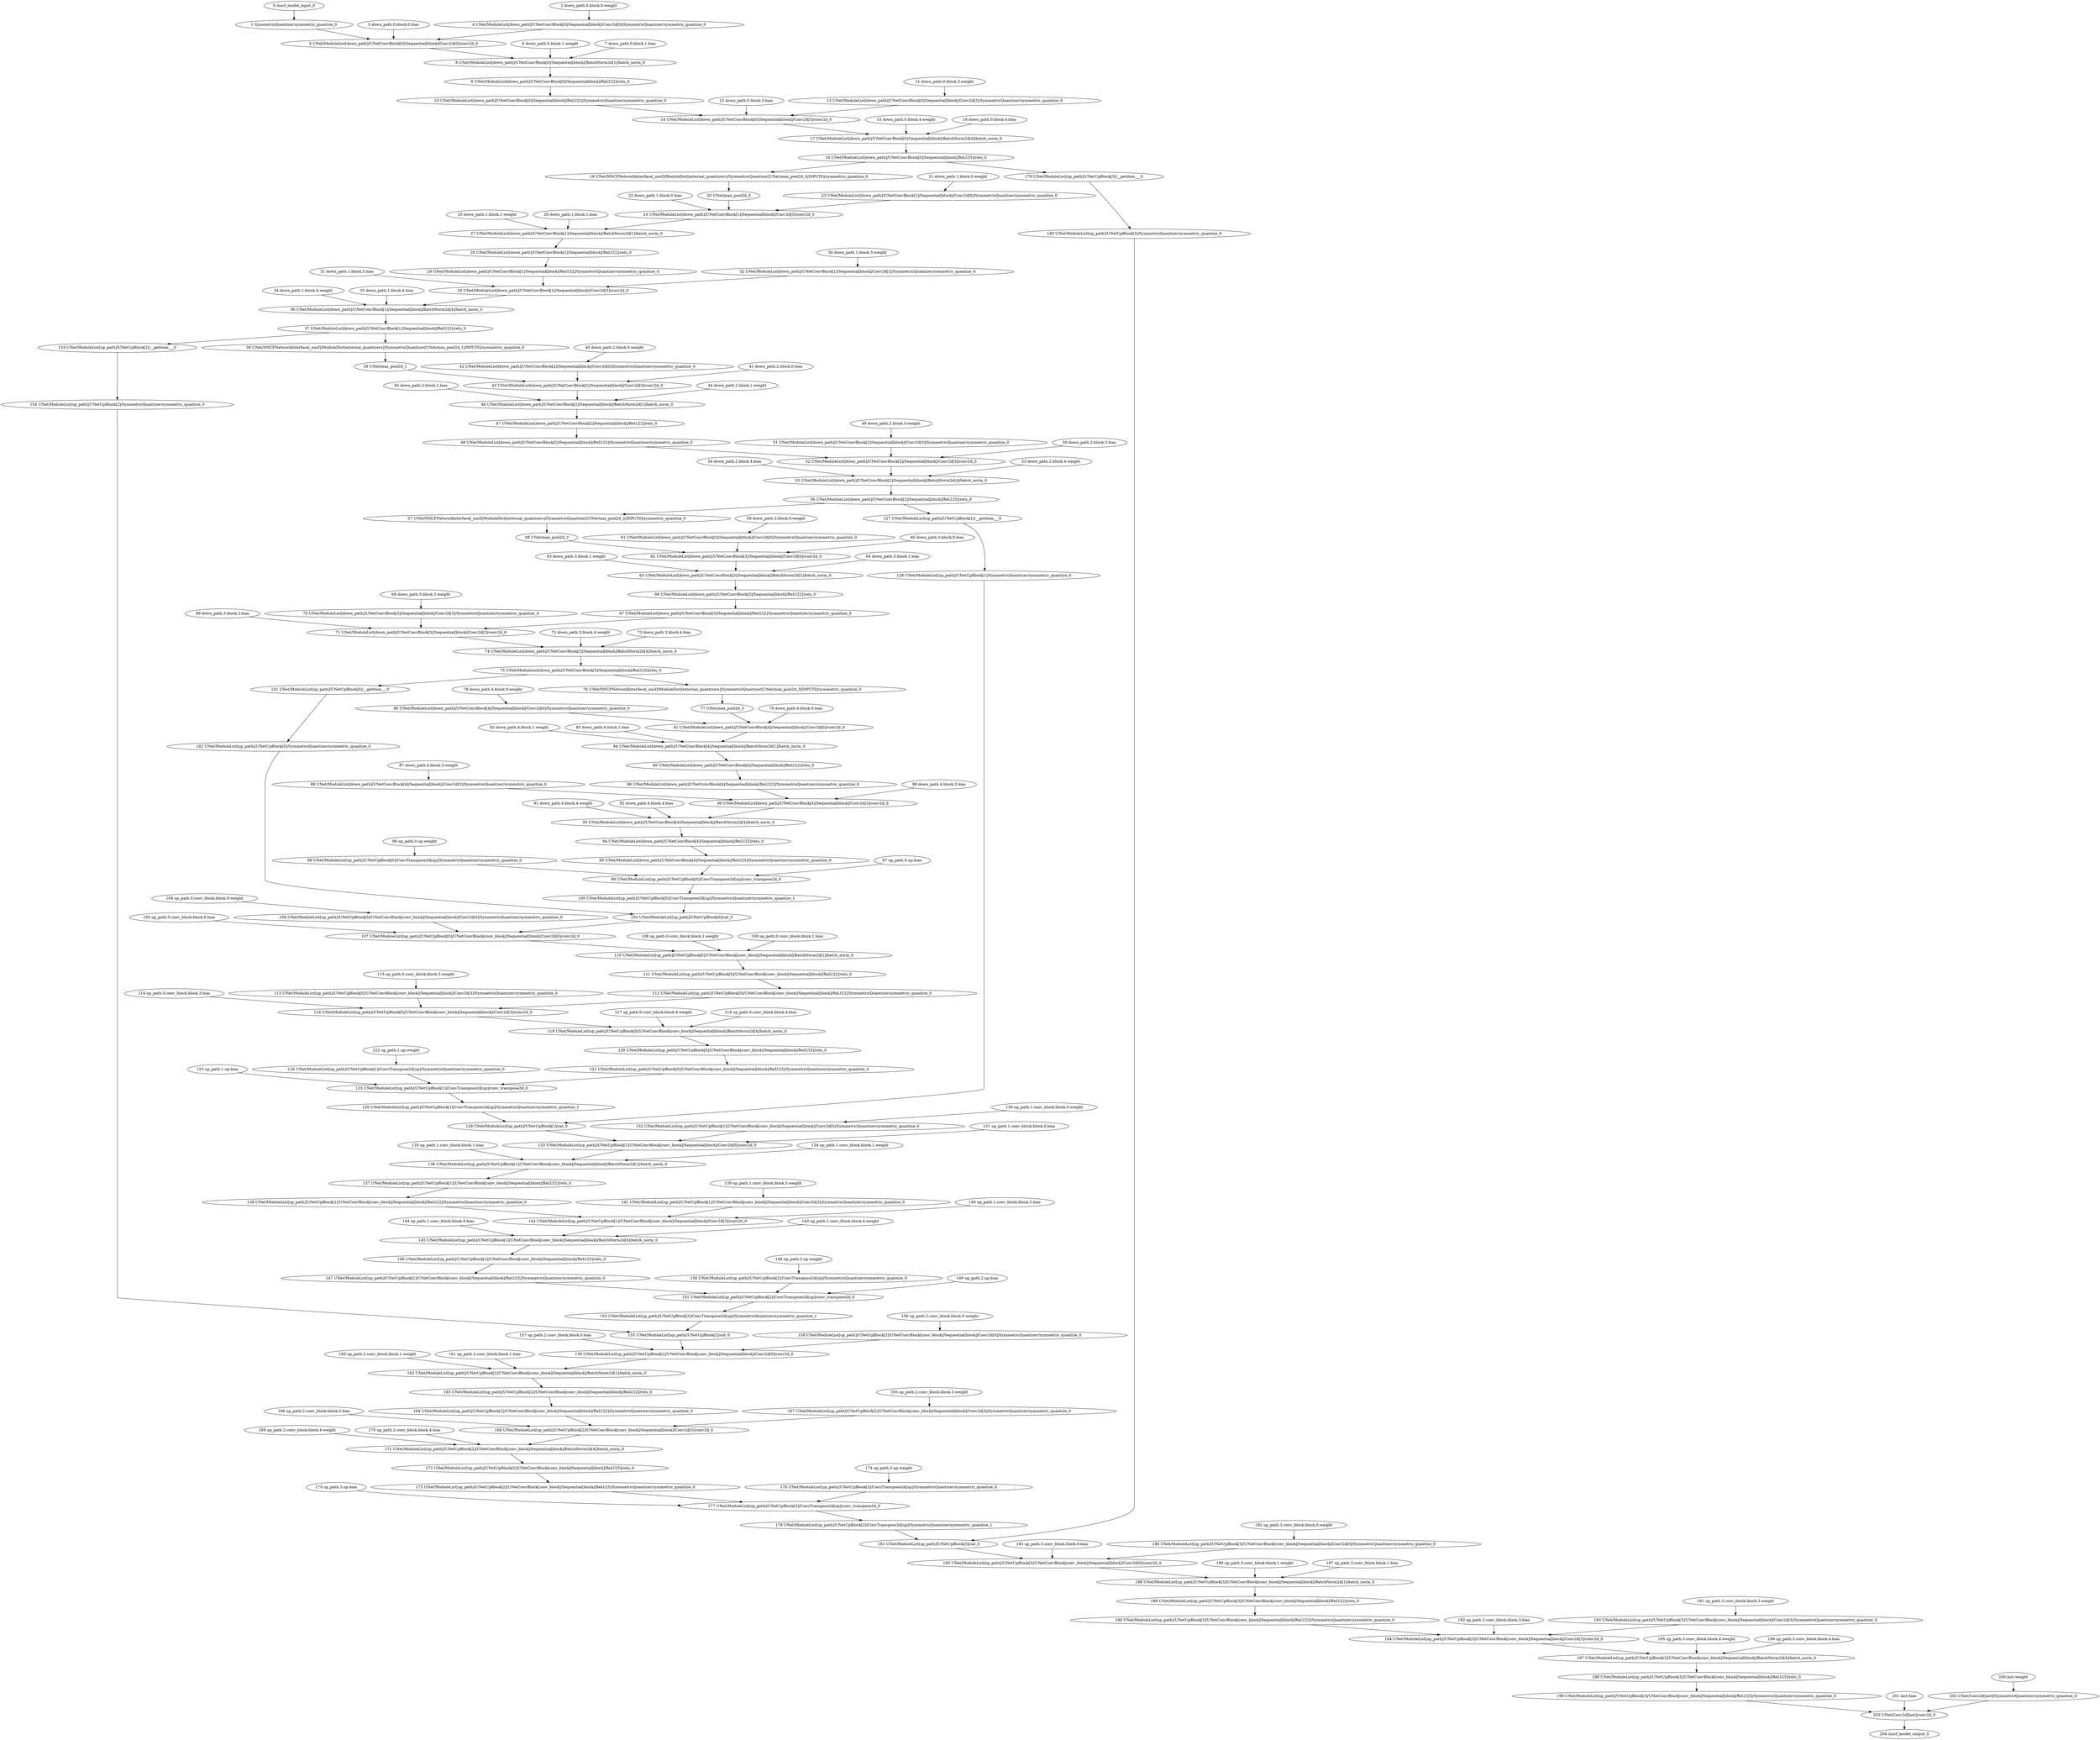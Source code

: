 strict digraph  {
"0 /nncf_model_input_0" [id=0, type=nncf_model_input];
"1 SymmetricQuantizer/symmetric_quantize_0" [id=1, type=symmetric_quantize];
"2 down_path.0.block.0.weight" [id=2, type=nncf_model_const];
"3 down_path.0.block.0.bias" [id=3, type=nncf_model_const];
"4 UNet/ModuleList[down_path]/UNetConvBlock[0]/Sequential[block]/Conv2d[0]/SymmetricQuantizer/symmetric_quantize_0" [id=4, type=symmetric_quantize];
"5 UNet/ModuleList[down_path]/UNetConvBlock[0]/Sequential[block]/Conv2d[0]/conv2d_0" [id=5, type=conv2d];
"6 down_path.0.block.1.weight" [id=6, type=nncf_model_const];
"7 down_path.0.block.1.bias" [id=7, type=nncf_model_const];
"8 UNet/ModuleList[down_path]/UNetConvBlock[0]/Sequential[block]/BatchNorm2d[1]/batch_norm_0" [id=8, type=batch_norm];
"9 UNet/ModuleList[down_path]/UNetConvBlock[0]/Sequential[block]/ReLU[2]/relu_0" [id=9, type=relu];
"10 UNet/ModuleList[down_path]/UNetConvBlock[0]/Sequential[block]/ReLU[2]/SymmetricQuantizer/symmetric_quantize_0" [id=10, type=symmetric_quantize];
"11 down_path.0.block.3.weight" [id=11, type=nncf_model_const];
"12 down_path.0.block.3.bias" [id=12, type=nncf_model_const];
"13 UNet/ModuleList[down_path]/UNetConvBlock[0]/Sequential[block]/Conv2d[3]/SymmetricQuantizer/symmetric_quantize_0" [id=13, type=symmetric_quantize];
"14 UNet/ModuleList[down_path]/UNetConvBlock[0]/Sequential[block]/Conv2d[3]/conv2d_0" [id=14, type=conv2d];
"15 down_path.0.block.4.weight" [id=15, type=nncf_model_const];
"16 down_path.0.block.4.bias" [id=16, type=nncf_model_const];
"17 UNet/ModuleList[down_path]/UNetConvBlock[0]/Sequential[block]/BatchNorm2d[4]/batch_norm_0" [id=17, type=batch_norm];
"18 UNet/ModuleList[down_path]/UNetConvBlock[0]/Sequential[block]/ReLU[5]/relu_0" [id=18, type=relu];
"19 UNet/NNCFNetworkInterface[_nncf]/ModuleDict[external_quantizers]/SymmetricQuantizer[UNet/max_pool2d_0|INPUT0]/symmetric_quantize_0" [id=19, type=symmetric_quantize];
"20 UNet/max_pool2d_0" [id=20, type=max_pool2d];
"21 down_path.1.block.0.weight" [id=21, type=nncf_model_const];
"22 down_path.1.block.0.bias" [id=22, type=nncf_model_const];
"23 UNet/ModuleList[down_path]/UNetConvBlock[1]/Sequential[block]/Conv2d[0]/SymmetricQuantizer/symmetric_quantize_0" [id=23, type=symmetric_quantize];
"24 UNet/ModuleList[down_path]/UNetConvBlock[1]/Sequential[block]/Conv2d[0]/conv2d_0" [id=24, type=conv2d];
"25 down_path.1.block.1.weight" [id=25, type=nncf_model_const];
"26 down_path.1.block.1.bias" [id=26, type=nncf_model_const];
"27 UNet/ModuleList[down_path]/UNetConvBlock[1]/Sequential[block]/BatchNorm2d[1]/batch_norm_0" [id=27, type=batch_norm];
"28 UNet/ModuleList[down_path]/UNetConvBlock[1]/Sequential[block]/ReLU[2]/relu_0" [id=28, type=relu];
"29 UNet/ModuleList[down_path]/UNetConvBlock[1]/Sequential[block]/ReLU[2]/SymmetricQuantizer/symmetric_quantize_0" [id=29, type=symmetric_quantize];
"30 down_path.1.block.3.weight" [id=30, type=nncf_model_const];
"31 down_path.1.block.3.bias" [id=31, type=nncf_model_const];
"32 UNet/ModuleList[down_path]/UNetConvBlock[1]/Sequential[block]/Conv2d[3]/SymmetricQuantizer/symmetric_quantize_0" [id=32, type=symmetric_quantize];
"33 UNet/ModuleList[down_path]/UNetConvBlock[1]/Sequential[block]/Conv2d[3]/conv2d_0" [id=33, type=conv2d];
"34 down_path.1.block.4.weight" [id=34, type=nncf_model_const];
"35 down_path.1.block.4.bias" [id=35, type=nncf_model_const];
"36 UNet/ModuleList[down_path]/UNetConvBlock[1]/Sequential[block]/BatchNorm2d[4]/batch_norm_0" [id=36, type=batch_norm];
"37 UNet/ModuleList[down_path]/UNetConvBlock[1]/Sequential[block]/ReLU[5]/relu_0" [id=37, type=relu];
"38 UNet/NNCFNetworkInterface[_nncf]/ModuleDict[external_quantizers]/SymmetricQuantizer[UNet/max_pool2d_1|INPUT0]/symmetric_quantize_0" [id=38, type=symmetric_quantize];
"39 UNet/max_pool2d_1" [id=39, type=max_pool2d];
"40 down_path.2.block.0.weight" [id=40, type=nncf_model_const];
"41 down_path.2.block.0.bias" [id=41, type=nncf_model_const];
"42 UNet/ModuleList[down_path]/UNetConvBlock[2]/Sequential[block]/Conv2d[0]/SymmetricQuantizer/symmetric_quantize_0" [id=42, type=symmetric_quantize];
"43 UNet/ModuleList[down_path]/UNetConvBlock[2]/Sequential[block]/Conv2d[0]/conv2d_0" [id=43, type=conv2d];
"44 down_path.2.block.1.weight" [id=44, type=nncf_model_const];
"45 down_path.2.block.1.bias" [id=45, type=nncf_model_const];
"46 UNet/ModuleList[down_path]/UNetConvBlock[2]/Sequential[block]/BatchNorm2d[1]/batch_norm_0" [id=46, type=batch_norm];
"47 UNet/ModuleList[down_path]/UNetConvBlock[2]/Sequential[block]/ReLU[2]/relu_0" [id=47, type=relu];
"48 UNet/ModuleList[down_path]/UNetConvBlock[2]/Sequential[block]/ReLU[2]/SymmetricQuantizer/symmetric_quantize_0" [id=48, type=symmetric_quantize];
"49 down_path.2.block.3.weight" [id=49, type=nncf_model_const];
"50 down_path.2.block.3.bias" [id=50, type=nncf_model_const];
"51 UNet/ModuleList[down_path]/UNetConvBlock[2]/Sequential[block]/Conv2d[3]/SymmetricQuantizer/symmetric_quantize_0" [id=51, type=symmetric_quantize];
"52 UNet/ModuleList[down_path]/UNetConvBlock[2]/Sequential[block]/Conv2d[3]/conv2d_0" [id=52, type=conv2d];
"53 down_path.2.block.4.weight" [id=53, type=nncf_model_const];
"54 down_path.2.block.4.bias" [id=54, type=nncf_model_const];
"55 UNet/ModuleList[down_path]/UNetConvBlock[2]/Sequential[block]/BatchNorm2d[4]/batch_norm_0" [id=55, type=batch_norm];
"56 UNet/ModuleList[down_path]/UNetConvBlock[2]/Sequential[block]/ReLU[5]/relu_0" [id=56, type=relu];
"57 UNet/NNCFNetworkInterface[_nncf]/ModuleDict[external_quantizers]/SymmetricQuantizer[UNet/max_pool2d_2|INPUT0]/symmetric_quantize_0" [id=57, type=symmetric_quantize];
"58 UNet/max_pool2d_2" [id=58, type=max_pool2d];
"59 down_path.3.block.0.weight" [id=59, type=nncf_model_const];
"60 down_path.3.block.0.bias" [id=60, type=nncf_model_const];
"61 UNet/ModuleList[down_path]/UNetConvBlock[3]/Sequential[block]/Conv2d[0]/SymmetricQuantizer/symmetric_quantize_0" [id=61, type=symmetric_quantize];
"62 UNet/ModuleList[down_path]/UNetConvBlock[3]/Sequential[block]/Conv2d[0]/conv2d_0" [id=62, type=conv2d];
"63 down_path.3.block.1.weight" [id=63, type=nncf_model_const];
"64 down_path.3.block.1.bias" [id=64, type=nncf_model_const];
"65 UNet/ModuleList[down_path]/UNetConvBlock[3]/Sequential[block]/BatchNorm2d[1]/batch_norm_0" [id=65, type=batch_norm];
"66 UNet/ModuleList[down_path]/UNetConvBlock[3]/Sequential[block]/ReLU[2]/relu_0" [id=66, type=relu];
"67 UNet/ModuleList[down_path]/UNetConvBlock[3]/Sequential[block]/ReLU[2]/SymmetricQuantizer/symmetric_quantize_0" [id=67, type=symmetric_quantize];
"68 down_path.3.block.3.weight" [id=68, type=nncf_model_const];
"69 down_path.3.block.3.bias" [id=69, type=nncf_model_const];
"70 UNet/ModuleList[down_path]/UNetConvBlock[3]/Sequential[block]/Conv2d[3]/SymmetricQuantizer/symmetric_quantize_0" [id=70, type=symmetric_quantize];
"71 UNet/ModuleList[down_path]/UNetConvBlock[3]/Sequential[block]/Conv2d[3]/conv2d_0" [id=71, type=conv2d];
"72 down_path.3.block.4.weight" [id=72, type=nncf_model_const];
"73 down_path.3.block.4.bias" [id=73, type=nncf_model_const];
"74 UNet/ModuleList[down_path]/UNetConvBlock[3]/Sequential[block]/BatchNorm2d[4]/batch_norm_0" [id=74, type=batch_norm];
"75 UNet/ModuleList[down_path]/UNetConvBlock[3]/Sequential[block]/ReLU[5]/relu_0" [id=75, type=relu];
"76 UNet/NNCFNetworkInterface[_nncf]/ModuleDict[external_quantizers]/SymmetricQuantizer[UNet/max_pool2d_3|INPUT0]/symmetric_quantize_0" [id=76, type=symmetric_quantize];
"77 UNet/max_pool2d_3" [id=77, type=max_pool2d];
"78 down_path.4.block.0.weight" [id=78, type=nncf_model_const];
"79 down_path.4.block.0.bias" [id=79, type=nncf_model_const];
"80 UNet/ModuleList[down_path]/UNetConvBlock[4]/Sequential[block]/Conv2d[0]/SymmetricQuantizer/symmetric_quantize_0" [id=80, type=symmetric_quantize];
"81 UNet/ModuleList[down_path]/UNetConvBlock[4]/Sequential[block]/Conv2d[0]/conv2d_0" [id=81, type=conv2d];
"82 down_path.4.block.1.weight" [id=82, type=nncf_model_const];
"83 down_path.4.block.1.bias" [id=83, type=nncf_model_const];
"84 UNet/ModuleList[down_path]/UNetConvBlock[4]/Sequential[block]/BatchNorm2d[1]/batch_norm_0" [id=84, type=batch_norm];
"85 UNet/ModuleList[down_path]/UNetConvBlock[4]/Sequential[block]/ReLU[2]/relu_0" [id=85, type=relu];
"86 UNet/ModuleList[down_path]/UNetConvBlock[4]/Sequential[block]/ReLU[2]/SymmetricQuantizer/symmetric_quantize_0" [id=86, type=symmetric_quantize];
"87 down_path.4.block.3.weight" [id=87, type=nncf_model_const];
"88 down_path.4.block.3.bias" [id=88, type=nncf_model_const];
"89 UNet/ModuleList[down_path]/UNetConvBlock[4]/Sequential[block]/Conv2d[3]/SymmetricQuantizer/symmetric_quantize_0" [id=89, type=symmetric_quantize];
"90 UNet/ModuleList[down_path]/UNetConvBlock[4]/Sequential[block]/Conv2d[3]/conv2d_0" [id=90, type=conv2d];
"91 down_path.4.block.4.weight" [id=91, type=nncf_model_const];
"92 down_path.4.block.4.bias" [id=92, type=nncf_model_const];
"93 UNet/ModuleList[down_path]/UNetConvBlock[4]/Sequential[block]/BatchNorm2d[4]/batch_norm_0" [id=93, type=batch_norm];
"94 UNet/ModuleList[down_path]/UNetConvBlock[4]/Sequential[block]/ReLU[5]/relu_0" [id=94, type=relu];
"95 UNet/ModuleList[down_path]/UNetConvBlock[4]/Sequential[block]/ReLU[5]/SymmetricQuantizer/symmetric_quantize_0" [id=95, type=symmetric_quantize];
"96 up_path.0.up.weight" [id=96, type=nncf_model_const];
"97 up_path.0.up.bias" [id=97, type=nncf_model_const];
"98 UNet/ModuleList[up_path]/UNetUpBlock[0]/ConvTranspose2d[up]/SymmetricQuantizer/symmetric_quantize_0" [id=98, type=symmetric_quantize];
"99 UNet/ModuleList[up_path]/UNetUpBlock[0]/ConvTranspose2d[up]/conv_transpose2d_0" [id=99, type=conv_transpose2d];
"100 UNet/ModuleList[up_path]/UNetUpBlock[0]/ConvTranspose2d[up]/SymmetricQuantizer/symmetric_quantize_1" [id=100, type=symmetric_quantize];
"101 UNet/ModuleList[up_path]/UNetUpBlock[0]/__getitem___0" [id=101, type=__getitem__];
"102 UNet/ModuleList[up_path]/UNetUpBlock[0]/SymmetricQuantizer/symmetric_quantize_0" [id=102, type=symmetric_quantize];
"103 UNet/ModuleList[up_path]/UNetUpBlock[0]/cat_0" [id=103, type=cat];
"104 up_path.0.conv_block.block.0.weight" [id=104, type=nncf_model_const];
"105 up_path.0.conv_block.block.0.bias" [id=105, type=nncf_model_const];
"106 UNet/ModuleList[up_path]/UNetUpBlock[0]/UNetConvBlock[conv_block]/Sequential[block]/Conv2d[0]/SymmetricQuantizer/symmetric_quantize_0" [id=106, type=symmetric_quantize];
"107 UNet/ModuleList[up_path]/UNetUpBlock[0]/UNetConvBlock[conv_block]/Sequential[block]/Conv2d[0]/conv2d_0" [id=107, type=conv2d];
"108 up_path.0.conv_block.block.1.weight" [id=108, type=nncf_model_const];
"109 up_path.0.conv_block.block.1.bias" [id=109, type=nncf_model_const];
"110 UNet/ModuleList[up_path]/UNetUpBlock[0]/UNetConvBlock[conv_block]/Sequential[block]/BatchNorm2d[1]/batch_norm_0" [id=110, type=batch_norm];
"111 UNet/ModuleList[up_path]/UNetUpBlock[0]/UNetConvBlock[conv_block]/Sequential[block]/ReLU[2]/relu_0" [id=111, type=relu];
"112 UNet/ModuleList[up_path]/UNetUpBlock[0]/UNetConvBlock[conv_block]/Sequential[block]/ReLU[2]/SymmetricQuantizer/symmetric_quantize_0" [id=112, type=symmetric_quantize];
"113 up_path.0.conv_block.block.3.weight" [id=113, type=nncf_model_const];
"114 up_path.0.conv_block.block.3.bias" [id=114, type=nncf_model_const];
"115 UNet/ModuleList[up_path]/UNetUpBlock[0]/UNetConvBlock[conv_block]/Sequential[block]/Conv2d[3]/SymmetricQuantizer/symmetric_quantize_0" [id=115, type=symmetric_quantize];
"116 UNet/ModuleList[up_path]/UNetUpBlock[0]/UNetConvBlock[conv_block]/Sequential[block]/Conv2d[3]/conv2d_0" [id=116, type=conv2d];
"117 up_path.0.conv_block.block.4.weight" [id=117, type=nncf_model_const];
"118 up_path.0.conv_block.block.4.bias" [id=118, type=nncf_model_const];
"119 UNet/ModuleList[up_path]/UNetUpBlock[0]/UNetConvBlock[conv_block]/Sequential[block]/BatchNorm2d[4]/batch_norm_0" [id=119, type=batch_norm];
"120 UNet/ModuleList[up_path]/UNetUpBlock[0]/UNetConvBlock[conv_block]/Sequential[block]/ReLU[5]/relu_0" [id=120, type=relu];
"121 UNet/ModuleList[up_path]/UNetUpBlock[0]/UNetConvBlock[conv_block]/Sequential[block]/ReLU[5]/SymmetricQuantizer/symmetric_quantize_0" [id=121, type=symmetric_quantize];
"122 up_path.1.up.weight" [id=122, type=nncf_model_const];
"123 up_path.1.up.bias" [id=123, type=nncf_model_const];
"124 UNet/ModuleList[up_path]/UNetUpBlock[1]/ConvTranspose2d[up]/SymmetricQuantizer/symmetric_quantize_0" [id=124, type=symmetric_quantize];
"125 UNet/ModuleList[up_path]/UNetUpBlock[1]/ConvTranspose2d[up]/conv_transpose2d_0" [id=125, type=conv_transpose2d];
"126 UNet/ModuleList[up_path]/UNetUpBlock[1]/ConvTranspose2d[up]/SymmetricQuantizer/symmetric_quantize_1" [id=126, type=symmetric_quantize];
"127 UNet/ModuleList[up_path]/UNetUpBlock[1]/__getitem___0" [id=127, type=__getitem__];
"128 UNet/ModuleList[up_path]/UNetUpBlock[1]/SymmetricQuantizer/symmetric_quantize_0" [id=128, type=symmetric_quantize];
"129 UNet/ModuleList[up_path]/UNetUpBlock[1]/cat_0" [id=129, type=cat];
"130 up_path.1.conv_block.block.0.weight" [id=130, type=nncf_model_const];
"131 up_path.1.conv_block.block.0.bias" [id=131, type=nncf_model_const];
"132 UNet/ModuleList[up_path]/UNetUpBlock[1]/UNetConvBlock[conv_block]/Sequential[block]/Conv2d[0]/SymmetricQuantizer/symmetric_quantize_0" [id=132, type=symmetric_quantize];
"133 UNet/ModuleList[up_path]/UNetUpBlock[1]/UNetConvBlock[conv_block]/Sequential[block]/Conv2d[0]/conv2d_0" [id=133, type=conv2d];
"134 up_path.1.conv_block.block.1.weight" [id=134, type=nncf_model_const];
"135 up_path.1.conv_block.block.1.bias" [id=135, type=nncf_model_const];
"136 UNet/ModuleList[up_path]/UNetUpBlock[1]/UNetConvBlock[conv_block]/Sequential[block]/BatchNorm2d[1]/batch_norm_0" [id=136, type=batch_norm];
"137 UNet/ModuleList[up_path]/UNetUpBlock[1]/UNetConvBlock[conv_block]/Sequential[block]/ReLU[2]/relu_0" [id=137, type=relu];
"138 UNet/ModuleList[up_path]/UNetUpBlock[1]/UNetConvBlock[conv_block]/Sequential[block]/ReLU[2]/SymmetricQuantizer/symmetric_quantize_0" [id=138, type=symmetric_quantize];
"139 up_path.1.conv_block.block.3.weight" [id=139, type=nncf_model_const];
"140 up_path.1.conv_block.block.3.bias" [id=140, type=nncf_model_const];
"141 UNet/ModuleList[up_path]/UNetUpBlock[1]/UNetConvBlock[conv_block]/Sequential[block]/Conv2d[3]/SymmetricQuantizer/symmetric_quantize_0" [id=141, type=symmetric_quantize];
"142 UNet/ModuleList[up_path]/UNetUpBlock[1]/UNetConvBlock[conv_block]/Sequential[block]/Conv2d[3]/conv2d_0" [id=142, type=conv2d];
"143 up_path.1.conv_block.block.4.weight" [id=143, type=nncf_model_const];
"144 up_path.1.conv_block.block.4.bias" [id=144, type=nncf_model_const];
"145 UNet/ModuleList[up_path]/UNetUpBlock[1]/UNetConvBlock[conv_block]/Sequential[block]/BatchNorm2d[4]/batch_norm_0" [id=145, type=batch_norm];
"146 UNet/ModuleList[up_path]/UNetUpBlock[1]/UNetConvBlock[conv_block]/Sequential[block]/ReLU[5]/relu_0" [id=146, type=relu];
"147 UNet/ModuleList[up_path]/UNetUpBlock[1]/UNetConvBlock[conv_block]/Sequential[block]/ReLU[5]/SymmetricQuantizer/symmetric_quantize_0" [id=147, type=symmetric_quantize];
"148 up_path.2.up.weight" [id=148, type=nncf_model_const];
"149 up_path.2.up.bias" [id=149, type=nncf_model_const];
"150 UNet/ModuleList[up_path]/UNetUpBlock[2]/ConvTranspose2d[up]/SymmetricQuantizer/symmetric_quantize_0" [id=150, type=symmetric_quantize];
"151 UNet/ModuleList[up_path]/UNetUpBlock[2]/ConvTranspose2d[up]/conv_transpose2d_0" [id=151, type=conv_transpose2d];
"152 UNet/ModuleList[up_path]/UNetUpBlock[2]/ConvTranspose2d[up]/SymmetricQuantizer/symmetric_quantize_1" [id=152, type=symmetric_quantize];
"153 UNet/ModuleList[up_path]/UNetUpBlock[2]/__getitem___0" [id=153, type=__getitem__];
"154 UNet/ModuleList[up_path]/UNetUpBlock[2]/SymmetricQuantizer/symmetric_quantize_0" [id=154, type=symmetric_quantize];
"155 UNet/ModuleList[up_path]/UNetUpBlock[2]/cat_0" [id=155, type=cat];
"156 up_path.2.conv_block.block.0.weight" [id=156, type=nncf_model_const];
"157 up_path.2.conv_block.block.0.bias" [id=157, type=nncf_model_const];
"158 UNet/ModuleList[up_path]/UNetUpBlock[2]/UNetConvBlock[conv_block]/Sequential[block]/Conv2d[0]/SymmetricQuantizer/symmetric_quantize_0" [id=158, type=symmetric_quantize];
"159 UNet/ModuleList[up_path]/UNetUpBlock[2]/UNetConvBlock[conv_block]/Sequential[block]/Conv2d[0]/conv2d_0" [id=159, type=conv2d];
"160 up_path.2.conv_block.block.1.weight" [id=160, type=nncf_model_const];
"161 up_path.2.conv_block.block.1.bias" [id=161, type=nncf_model_const];
"162 UNet/ModuleList[up_path]/UNetUpBlock[2]/UNetConvBlock[conv_block]/Sequential[block]/BatchNorm2d[1]/batch_norm_0" [id=162, type=batch_norm];
"163 UNet/ModuleList[up_path]/UNetUpBlock[2]/UNetConvBlock[conv_block]/Sequential[block]/ReLU[2]/relu_0" [id=163, type=relu];
"164 UNet/ModuleList[up_path]/UNetUpBlock[2]/UNetConvBlock[conv_block]/Sequential[block]/ReLU[2]/SymmetricQuantizer/symmetric_quantize_0" [id=164, type=symmetric_quantize];
"165 up_path.2.conv_block.block.3.weight" [id=165, type=nncf_model_const];
"166 up_path.2.conv_block.block.3.bias" [id=166, type=nncf_model_const];
"167 UNet/ModuleList[up_path]/UNetUpBlock[2]/UNetConvBlock[conv_block]/Sequential[block]/Conv2d[3]/SymmetricQuantizer/symmetric_quantize_0" [id=167, type=symmetric_quantize];
"168 UNet/ModuleList[up_path]/UNetUpBlock[2]/UNetConvBlock[conv_block]/Sequential[block]/Conv2d[3]/conv2d_0" [id=168, type=conv2d];
"169 up_path.2.conv_block.block.4.weight" [id=169, type=nncf_model_const];
"170 up_path.2.conv_block.block.4.bias" [id=170, type=nncf_model_const];
"171 UNet/ModuleList[up_path]/UNetUpBlock[2]/UNetConvBlock[conv_block]/Sequential[block]/BatchNorm2d[4]/batch_norm_0" [id=171, type=batch_norm];
"172 UNet/ModuleList[up_path]/UNetUpBlock[2]/UNetConvBlock[conv_block]/Sequential[block]/ReLU[5]/relu_0" [id=172, type=relu];
"173 UNet/ModuleList[up_path]/UNetUpBlock[2]/UNetConvBlock[conv_block]/Sequential[block]/ReLU[5]/SymmetricQuantizer/symmetric_quantize_0" [id=173, type=symmetric_quantize];
"174 up_path.3.up.weight" [id=174, type=nncf_model_const];
"175 up_path.3.up.bias" [id=175, type=nncf_model_const];
"176 UNet/ModuleList[up_path]/UNetUpBlock[3]/ConvTranspose2d[up]/SymmetricQuantizer/symmetric_quantize_0" [id=176, type=symmetric_quantize];
"177 UNet/ModuleList[up_path]/UNetUpBlock[3]/ConvTranspose2d[up]/conv_transpose2d_0" [id=177, type=conv_transpose2d];
"178 UNet/ModuleList[up_path]/UNetUpBlock[3]/ConvTranspose2d[up]/SymmetricQuantizer/symmetric_quantize_1" [id=178, type=symmetric_quantize];
"179 UNet/ModuleList[up_path]/UNetUpBlock[3]/__getitem___0" [id=179, type=__getitem__];
"180 UNet/ModuleList[up_path]/UNetUpBlock[3]/SymmetricQuantizer/symmetric_quantize_0" [id=180, type=symmetric_quantize];
"181 UNet/ModuleList[up_path]/UNetUpBlock[3]/cat_0" [id=181, type=cat];
"182 up_path.3.conv_block.block.0.weight" [id=182, type=nncf_model_const];
"183 up_path.3.conv_block.block.0.bias" [id=183, type=nncf_model_const];
"184 UNet/ModuleList[up_path]/UNetUpBlock[3]/UNetConvBlock[conv_block]/Sequential[block]/Conv2d[0]/SymmetricQuantizer/symmetric_quantize_0" [id=184, type=symmetric_quantize];
"185 UNet/ModuleList[up_path]/UNetUpBlock[3]/UNetConvBlock[conv_block]/Sequential[block]/Conv2d[0]/conv2d_0" [id=185, type=conv2d];
"186 up_path.3.conv_block.block.1.weight" [id=186, type=nncf_model_const];
"187 up_path.3.conv_block.block.1.bias" [id=187, type=nncf_model_const];
"188 UNet/ModuleList[up_path]/UNetUpBlock[3]/UNetConvBlock[conv_block]/Sequential[block]/BatchNorm2d[1]/batch_norm_0" [id=188, type=batch_norm];
"189 UNet/ModuleList[up_path]/UNetUpBlock[3]/UNetConvBlock[conv_block]/Sequential[block]/ReLU[2]/relu_0" [id=189, type=relu];
"190 UNet/ModuleList[up_path]/UNetUpBlock[3]/UNetConvBlock[conv_block]/Sequential[block]/ReLU[2]/SymmetricQuantizer/symmetric_quantize_0" [id=190, type=symmetric_quantize];
"191 up_path.3.conv_block.block.3.weight" [id=191, type=nncf_model_const];
"192 up_path.3.conv_block.block.3.bias" [id=192, type=nncf_model_const];
"193 UNet/ModuleList[up_path]/UNetUpBlock[3]/UNetConvBlock[conv_block]/Sequential[block]/Conv2d[3]/SymmetricQuantizer/symmetric_quantize_0" [id=193, type=symmetric_quantize];
"194 UNet/ModuleList[up_path]/UNetUpBlock[3]/UNetConvBlock[conv_block]/Sequential[block]/Conv2d[3]/conv2d_0" [id=194, type=conv2d];
"195 up_path.3.conv_block.block.4.weight" [id=195, type=nncf_model_const];
"196 up_path.3.conv_block.block.4.bias" [id=196, type=nncf_model_const];
"197 UNet/ModuleList[up_path]/UNetUpBlock[3]/UNetConvBlock[conv_block]/Sequential[block]/BatchNorm2d[4]/batch_norm_0" [id=197, type=batch_norm];
"198 UNet/ModuleList[up_path]/UNetUpBlock[3]/UNetConvBlock[conv_block]/Sequential[block]/ReLU[5]/relu_0" [id=198, type=relu];
"199 UNet/ModuleList[up_path]/UNetUpBlock[3]/UNetConvBlock[conv_block]/Sequential[block]/ReLU[5]/SymmetricQuantizer/symmetric_quantize_0" [id=199, type=symmetric_quantize];
"200 last.weight" [id=200, type=nncf_model_const];
"201 last.bias" [id=201, type=nncf_model_const];
"202 UNet/Conv2d[last]/SymmetricQuantizer/symmetric_quantize_0" [id=202, type=symmetric_quantize];
"203 UNet/Conv2d[last]/conv2d_0" [id=203, type=conv2d];
"204 /nncf_model_output_0" [id=204, type=nncf_model_output];
"0 /nncf_model_input_0" -> "1 SymmetricQuantizer/symmetric_quantize_0";
"1 SymmetricQuantizer/symmetric_quantize_0" -> "5 UNet/ModuleList[down_path]/UNetConvBlock[0]/Sequential[block]/Conv2d[0]/conv2d_0";
"2 down_path.0.block.0.weight" -> "4 UNet/ModuleList[down_path]/UNetConvBlock[0]/Sequential[block]/Conv2d[0]/SymmetricQuantizer/symmetric_quantize_0";
"3 down_path.0.block.0.bias" -> "5 UNet/ModuleList[down_path]/UNetConvBlock[0]/Sequential[block]/Conv2d[0]/conv2d_0";
"4 UNet/ModuleList[down_path]/UNetConvBlock[0]/Sequential[block]/Conv2d[0]/SymmetricQuantizer/symmetric_quantize_0" -> "5 UNet/ModuleList[down_path]/UNetConvBlock[0]/Sequential[block]/Conv2d[0]/conv2d_0";
"5 UNet/ModuleList[down_path]/UNetConvBlock[0]/Sequential[block]/Conv2d[0]/conv2d_0" -> "8 UNet/ModuleList[down_path]/UNetConvBlock[0]/Sequential[block]/BatchNorm2d[1]/batch_norm_0";
"6 down_path.0.block.1.weight" -> "8 UNet/ModuleList[down_path]/UNetConvBlock[0]/Sequential[block]/BatchNorm2d[1]/batch_norm_0";
"7 down_path.0.block.1.bias" -> "8 UNet/ModuleList[down_path]/UNetConvBlock[0]/Sequential[block]/BatchNorm2d[1]/batch_norm_0";
"8 UNet/ModuleList[down_path]/UNetConvBlock[0]/Sequential[block]/BatchNorm2d[1]/batch_norm_0" -> "9 UNet/ModuleList[down_path]/UNetConvBlock[0]/Sequential[block]/ReLU[2]/relu_0";
"9 UNet/ModuleList[down_path]/UNetConvBlock[0]/Sequential[block]/ReLU[2]/relu_0" -> "10 UNet/ModuleList[down_path]/UNetConvBlock[0]/Sequential[block]/ReLU[2]/SymmetricQuantizer/symmetric_quantize_0";
"10 UNet/ModuleList[down_path]/UNetConvBlock[0]/Sequential[block]/ReLU[2]/SymmetricQuantizer/symmetric_quantize_0" -> "14 UNet/ModuleList[down_path]/UNetConvBlock[0]/Sequential[block]/Conv2d[3]/conv2d_0";
"11 down_path.0.block.3.weight" -> "13 UNet/ModuleList[down_path]/UNetConvBlock[0]/Sequential[block]/Conv2d[3]/SymmetricQuantizer/symmetric_quantize_0";
"12 down_path.0.block.3.bias" -> "14 UNet/ModuleList[down_path]/UNetConvBlock[0]/Sequential[block]/Conv2d[3]/conv2d_0";
"13 UNet/ModuleList[down_path]/UNetConvBlock[0]/Sequential[block]/Conv2d[3]/SymmetricQuantizer/symmetric_quantize_0" -> "14 UNet/ModuleList[down_path]/UNetConvBlock[0]/Sequential[block]/Conv2d[3]/conv2d_0";
"14 UNet/ModuleList[down_path]/UNetConvBlock[0]/Sequential[block]/Conv2d[3]/conv2d_0" -> "17 UNet/ModuleList[down_path]/UNetConvBlock[0]/Sequential[block]/BatchNorm2d[4]/batch_norm_0";
"15 down_path.0.block.4.weight" -> "17 UNet/ModuleList[down_path]/UNetConvBlock[0]/Sequential[block]/BatchNorm2d[4]/batch_norm_0";
"16 down_path.0.block.4.bias" -> "17 UNet/ModuleList[down_path]/UNetConvBlock[0]/Sequential[block]/BatchNorm2d[4]/batch_norm_0";
"17 UNet/ModuleList[down_path]/UNetConvBlock[0]/Sequential[block]/BatchNorm2d[4]/batch_norm_0" -> "18 UNet/ModuleList[down_path]/UNetConvBlock[0]/Sequential[block]/ReLU[5]/relu_0";
"18 UNet/ModuleList[down_path]/UNetConvBlock[0]/Sequential[block]/ReLU[5]/relu_0" -> "19 UNet/NNCFNetworkInterface[_nncf]/ModuleDict[external_quantizers]/SymmetricQuantizer[UNet/max_pool2d_0|INPUT0]/symmetric_quantize_0";
"18 UNet/ModuleList[down_path]/UNetConvBlock[0]/Sequential[block]/ReLU[5]/relu_0" -> "179 UNet/ModuleList[up_path]/UNetUpBlock[3]/__getitem___0";
"19 UNet/NNCFNetworkInterface[_nncf]/ModuleDict[external_quantizers]/SymmetricQuantizer[UNet/max_pool2d_0|INPUT0]/symmetric_quantize_0" -> "20 UNet/max_pool2d_0";
"20 UNet/max_pool2d_0" -> "24 UNet/ModuleList[down_path]/UNetConvBlock[1]/Sequential[block]/Conv2d[0]/conv2d_0";
"21 down_path.1.block.0.weight" -> "23 UNet/ModuleList[down_path]/UNetConvBlock[1]/Sequential[block]/Conv2d[0]/SymmetricQuantizer/symmetric_quantize_0";
"22 down_path.1.block.0.bias" -> "24 UNet/ModuleList[down_path]/UNetConvBlock[1]/Sequential[block]/Conv2d[0]/conv2d_0";
"23 UNet/ModuleList[down_path]/UNetConvBlock[1]/Sequential[block]/Conv2d[0]/SymmetricQuantizer/symmetric_quantize_0" -> "24 UNet/ModuleList[down_path]/UNetConvBlock[1]/Sequential[block]/Conv2d[0]/conv2d_0";
"24 UNet/ModuleList[down_path]/UNetConvBlock[1]/Sequential[block]/Conv2d[0]/conv2d_0" -> "27 UNet/ModuleList[down_path]/UNetConvBlock[1]/Sequential[block]/BatchNorm2d[1]/batch_norm_0";
"25 down_path.1.block.1.weight" -> "27 UNet/ModuleList[down_path]/UNetConvBlock[1]/Sequential[block]/BatchNorm2d[1]/batch_norm_0";
"26 down_path.1.block.1.bias" -> "27 UNet/ModuleList[down_path]/UNetConvBlock[1]/Sequential[block]/BatchNorm2d[1]/batch_norm_0";
"27 UNet/ModuleList[down_path]/UNetConvBlock[1]/Sequential[block]/BatchNorm2d[1]/batch_norm_0" -> "28 UNet/ModuleList[down_path]/UNetConvBlock[1]/Sequential[block]/ReLU[2]/relu_0";
"28 UNet/ModuleList[down_path]/UNetConvBlock[1]/Sequential[block]/ReLU[2]/relu_0" -> "29 UNet/ModuleList[down_path]/UNetConvBlock[1]/Sequential[block]/ReLU[2]/SymmetricQuantizer/symmetric_quantize_0";
"29 UNet/ModuleList[down_path]/UNetConvBlock[1]/Sequential[block]/ReLU[2]/SymmetricQuantizer/symmetric_quantize_0" -> "33 UNet/ModuleList[down_path]/UNetConvBlock[1]/Sequential[block]/Conv2d[3]/conv2d_0";
"30 down_path.1.block.3.weight" -> "32 UNet/ModuleList[down_path]/UNetConvBlock[1]/Sequential[block]/Conv2d[3]/SymmetricQuantizer/symmetric_quantize_0";
"31 down_path.1.block.3.bias" -> "33 UNet/ModuleList[down_path]/UNetConvBlock[1]/Sequential[block]/Conv2d[3]/conv2d_0";
"32 UNet/ModuleList[down_path]/UNetConvBlock[1]/Sequential[block]/Conv2d[3]/SymmetricQuantizer/symmetric_quantize_0" -> "33 UNet/ModuleList[down_path]/UNetConvBlock[1]/Sequential[block]/Conv2d[3]/conv2d_0";
"33 UNet/ModuleList[down_path]/UNetConvBlock[1]/Sequential[block]/Conv2d[3]/conv2d_0" -> "36 UNet/ModuleList[down_path]/UNetConvBlock[1]/Sequential[block]/BatchNorm2d[4]/batch_norm_0";
"34 down_path.1.block.4.weight" -> "36 UNet/ModuleList[down_path]/UNetConvBlock[1]/Sequential[block]/BatchNorm2d[4]/batch_norm_0";
"35 down_path.1.block.4.bias" -> "36 UNet/ModuleList[down_path]/UNetConvBlock[1]/Sequential[block]/BatchNorm2d[4]/batch_norm_0";
"36 UNet/ModuleList[down_path]/UNetConvBlock[1]/Sequential[block]/BatchNorm2d[4]/batch_norm_0" -> "37 UNet/ModuleList[down_path]/UNetConvBlock[1]/Sequential[block]/ReLU[5]/relu_0";
"37 UNet/ModuleList[down_path]/UNetConvBlock[1]/Sequential[block]/ReLU[5]/relu_0" -> "38 UNet/NNCFNetworkInterface[_nncf]/ModuleDict[external_quantizers]/SymmetricQuantizer[UNet/max_pool2d_1|INPUT0]/symmetric_quantize_0";
"37 UNet/ModuleList[down_path]/UNetConvBlock[1]/Sequential[block]/ReLU[5]/relu_0" -> "153 UNet/ModuleList[up_path]/UNetUpBlock[2]/__getitem___0";
"38 UNet/NNCFNetworkInterface[_nncf]/ModuleDict[external_quantizers]/SymmetricQuantizer[UNet/max_pool2d_1|INPUT0]/symmetric_quantize_0" -> "39 UNet/max_pool2d_1";
"39 UNet/max_pool2d_1" -> "43 UNet/ModuleList[down_path]/UNetConvBlock[2]/Sequential[block]/Conv2d[0]/conv2d_0";
"40 down_path.2.block.0.weight" -> "42 UNet/ModuleList[down_path]/UNetConvBlock[2]/Sequential[block]/Conv2d[0]/SymmetricQuantizer/symmetric_quantize_0";
"41 down_path.2.block.0.bias" -> "43 UNet/ModuleList[down_path]/UNetConvBlock[2]/Sequential[block]/Conv2d[0]/conv2d_0";
"42 UNet/ModuleList[down_path]/UNetConvBlock[2]/Sequential[block]/Conv2d[0]/SymmetricQuantizer/symmetric_quantize_0" -> "43 UNet/ModuleList[down_path]/UNetConvBlock[2]/Sequential[block]/Conv2d[0]/conv2d_0";
"43 UNet/ModuleList[down_path]/UNetConvBlock[2]/Sequential[block]/Conv2d[0]/conv2d_0" -> "46 UNet/ModuleList[down_path]/UNetConvBlock[2]/Sequential[block]/BatchNorm2d[1]/batch_norm_0";
"44 down_path.2.block.1.weight" -> "46 UNet/ModuleList[down_path]/UNetConvBlock[2]/Sequential[block]/BatchNorm2d[1]/batch_norm_0";
"45 down_path.2.block.1.bias" -> "46 UNet/ModuleList[down_path]/UNetConvBlock[2]/Sequential[block]/BatchNorm2d[1]/batch_norm_0";
"46 UNet/ModuleList[down_path]/UNetConvBlock[2]/Sequential[block]/BatchNorm2d[1]/batch_norm_0" -> "47 UNet/ModuleList[down_path]/UNetConvBlock[2]/Sequential[block]/ReLU[2]/relu_0";
"47 UNet/ModuleList[down_path]/UNetConvBlock[2]/Sequential[block]/ReLU[2]/relu_0" -> "48 UNet/ModuleList[down_path]/UNetConvBlock[2]/Sequential[block]/ReLU[2]/SymmetricQuantizer/symmetric_quantize_0";
"48 UNet/ModuleList[down_path]/UNetConvBlock[2]/Sequential[block]/ReLU[2]/SymmetricQuantizer/symmetric_quantize_0" -> "52 UNet/ModuleList[down_path]/UNetConvBlock[2]/Sequential[block]/Conv2d[3]/conv2d_0";
"49 down_path.2.block.3.weight" -> "51 UNet/ModuleList[down_path]/UNetConvBlock[2]/Sequential[block]/Conv2d[3]/SymmetricQuantizer/symmetric_quantize_0";
"50 down_path.2.block.3.bias" -> "52 UNet/ModuleList[down_path]/UNetConvBlock[2]/Sequential[block]/Conv2d[3]/conv2d_0";
"51 UNet/ModuleList[down_path]/UNetConvBlock[2]/Sequential[block]/Conv2d[3]/SymmetricQuantizer/symmetric_quantize_0" -> "52 UNet/ModuleList[down_path]/UNetConvBlock[2]/Sequential[block]/Conv2d[3]/conv2d_0";
"52 UNet/ModuleList[down_path]/UNetConvBlock[2]/Sequential[block]/Conv2d[3]/conv2d_0" -> "55 UNet/ModuleList[down_path]/UNetConvBlock[2]/Sequential[block]/BatchNorm2d[4]/batch_norm_0";
"53 down_path.2.block.4.weight" -> "55 UNet/ModuleList[down_path]/UNetConvBlock[2]/Sequential[block]/BatchNorm2d[4]/batch_norm_0";
"54 down_path.2.block.4.bias" -> "55 UNet/ModuleList[down_path]/UNetConvBlock[2]/Sequential[block]/BatchNorm2d[4]/batch_norm_0";
"55 UNet/ModuleList[down_path]/UNetConvBlock[2]/Sequential[block]/BatchNorm2d[4]/batch_norm_0" -> "56 UNet/ModuleList[down_path]/UNetConvBlock[2]/Sequential[block]/ReLU[5]/relu_0";
"56 UNet/ModuleList[down_path]/UNetConvBlock[2]/Sequential[block]/ReLU[5]/relu_0" -> "57 UNet/NNCFNetworkInterface[_nncf]/ModuleDict[external_quantizers]/SymmetricQuantizer[UNet/max_pool2d_2|INPUT0]/symmetric_quantize_0";
"56 UNet/ModuleList[down_path]/UNetConvBlock[2]/Sequential[block]/ReLU[5]/relu_0" -> "127 UNet/ModuleList[up_path]/UNetUpBlock[1]/__getitem___0";
"57 UNet/NNCFNetworkInterface[_nncf]/ModuleDict[external_quantizers]/SymmetricQuantizer[UNet/max_pool2d_2|INPUT0]/symmetric_quantize_0" -> "58 UNet/max_pool2d_2";
"58 UNet/max_pool2d_2" -> "62 UNet/ModuleList[down_path]/UNetConvBlock[3]/Sequential[block]/Conv2d[0]/conv2d_0";
"59 down_path.3.block.0.weight" -> "61 UNet/ModuleList[down_path]/UNetConvBlock[3]/Sequential[block]/Conv2d[0]/SymmetricQuantizer/symmetric_quantize_0";
"60 down_path.3.block.0.bias" -> "62 UNet/ModuleList[down_path]/UNetConvBlock[3]/Sequential[block]/Conv2d[0]/conv2d_0";
"61 UNet/ModuleList[down_path]/UNetConvBlock[3]/Sequential[block]/Conv2d[0]/SymmetricQuantizer/symmetric_quantize_0" -> "62 UNet/ModuleList[down_path]/UNetConvBlock[3]/Sequential[block]/Conv2d[0]/conv2d_0";
"62 UNet/ModuleList[down_path]/UNetConvBlock[3]/Sequential[block]/Conv2d[0]/conv2d_0" -> "65 UNet/ModuleList[down_path]/UNetConvBlock[3]/Sequential[block]/BatchNorm2d[1]/batch_norm_0";
"63 down_path.3.block.1.weight" -> "65 UNet/ModuleList[down_path]/UNetConvBlock[3]/Sequential[block]/BatchNorm2d[1]/batch_norm_0";
"64 down_path.3.block.1.bias" -> "65 UNet/ModuleList[down_path]/UNetConvBlock[3]/Sequential[block]/BatchNorm2d[1]/batch_norm_0";
"65 UNet/ModuleList[down_path]/UNetConvBlock[3]/Sequential[block]/BatchNorm2d[1]/batch_norm_0" -> "66 UNet/ModuleList[down_path]/UNetConvBlock[3]/Sequential[block]/ReLU[2]/relu_0";
"66 UNet/ModuleList[down_path]/UNetConvBlock[3]/Sequential[block]/ReLU[2]/relu_0" -> "67 UNet/ModuleList[down_path]/UNetConvBlock[3]/Sequential[block]/ReLU[2]/SymmetricQuantizer/symmetric_quantize_0";
"67 UNet/ModuleList[down_path]/UNetConvBlock[3]/Sequential[block]/ReLU[2]/SymmetricQuantizer/symmetric_quantize_0" -> "71 UNet/ModuleList[down_path]/UNetConvBlock[3]/Sequential[block]/Conv2d[3]/conv2d_0";
"68 down_path.3.block.3.weight" -> "70 UNet/ModuleList[down_path]/UNetConvBlock[3]/Sequential[block]/Conv2d[3]/SymmetricQuantizer/symmetric_quantize_0";
"69 down_path.3.block.3.bias" -> "71 UNet/ModuleList[down_path]/UNetConvBlock[3]/Sequential[block]/Conv2d[3]/conv2d_0";
"70 UNet/ModuleList[down_path]/UNetConvBlock[3]/Sequential[block]/Conv2d[3]/SymmetricQuantizer/symmetric_quantize_0" -> "71 UNet/ModuleList[down_path]/UNetConvBlock[3]/Sequential[block]/Conv2d[3]/conv2d_0";
"71 UNet/ModuleList[down_path]/UNetConvBlock[3]/Sequential[block]/Conv2d[3]/conv2d_0" -> "74 UNet/ModuleList[down_path]/UNetConvBlock[3]/Sequential[block]/BatchNorm2d[4]/batch_norm_0";
"72 down_path.3.block.4.weight" -> "74 UNet/ModuleList[down_path]/UNetConvBlock[3]/Sequential[block]/BatchNorm2d[4]/batch_norm_0";
"73 down_path.3.block.4.bias" -> "74 UNet/ModuleList[down_path]/UNetConvBlock[3]/Sequential[block]/BatchNorm2d[4]/batch_norm_0";
"74 UNet/ModuleList[down_path]/UNetConvBlock[3]/Sequential[block]/BatchNorm2d[4]/batch_norm_0" -> "75 UNet/ModuleList[down_path]/UNetConvBlock[3]/Sequential[block]/ReLU[5]/relu_0";
"75 UNet/ModuleList[down_path]/UNetConvBlock[3]/Sequential[block]/ReLU[5]/relu_0" -> "76 UNet/NNCFNetworkInterface[_nncf]/ModuleDict[external_quantizers]/SymmetricQuantizer[UNet/max_pool2d_3|INPUT0]/symmetric_quantize_0";
"75 UNet/ModuleList[down_path]/UNetConvBlock[3]/Sequential[block]/ReLU[5]/relu_0" -> "101 UNet/ModuleList[up_path]/UNetUpBlock[0]/__getitem___0";
"76 UNet/NNCFNetworkInterface[_nncf]/ModuleDict[external_quantizers]/SymmetricQuantizer[UNet/max_pool2d_3|INPUT0]/symmetric_quantize_0" -> "77 UNet/max_pool2d_3";
"77 UNet/max_pool2d_3" -> "81 UNet/ModuleList[down_path]/UNetConvBlock[4]/Sequential[block]/Conv2d[0]/conv2d_0";
"78 down_path.4.block.0.weight" -> "80 UNet/ModuleList[down_path]/UNetConvBlock[4]/Sequential[block]/Conv2d[0]/SymmetricQuantizer/symmetric_quantize_0";
"79 down_path.4.block.0.bias" -> "81 UNet/ModuleList[down_path]/UNetConvBlock[4]/Sequential[block]/Conv2d[0]/conv2d_0";
"80 UNet/ModuleList[down_path]/UNetConvBlock[4]/Sequential[block]/Conv2d[0]/SymmetricQuantizer/symmetric_quantize_0" -> "81 UNet/ModuleList[down_path]/UNetConvBlock[4]/Sequential[block]/Conv2d[0]/conv2d_0";
"81 UNet/ModuleList[down_path]/UNetConvBlock[4]/Sequential[block]/Conv2d[0]/conv2d_0" -> "84 UNet/ModuleList[down_path]/UNetConvBlock[4]/Sequential[block]/BatchNorm2d[1]/batch_norm_0";
"82 down_path.4.block.1.weight" -> "84 UNet/ModuleList[down_path]/UNetConvBlock[4]/Sequential[block]/BatchNorm2d[1]/batch_norm_0";
"83 down_path.4.block.1.bias" -> "84 UNet/ModuleList[down_path]/UNetConvBlock[4]/Sequential[block]/BatchNorm2d[1]/batch_norm_0";
"84 UNet/ModuleList[down_path]/UNetConvBlock[4]/Sequential[block]/BatchNorm2d[1]/batch_norm_0" -> "85 UNet/ModuleList[down_path]/UNetConvBlock[4]/Sequential[block]/ReLU[2]/relu_0";
"85 UNet/ModuleList[down_path]/UNetConvBlock[4]/Sequential[block]/ReLU[2]/relu_0" -> "86 UNet/ModuleList[down_path]/UNetConvBlock[4]/Sequential[block]/ReLU[2]/SymmetricQuantizer/symmetric_quantize_0";
"86 UNet/ModuleList[down_path]/UNetConvBlock[4]/Sequential[block]/ReLU[2]/SymmetricQuantizer/symmetric_quantize_0" -> "90 UNet/ModuleList[down_path]/UNetConvBlock[4]/Sequential[block]/Conv2d[3]/conv2d_0";
"87 down_path.4.block.3.weight" -> "89 UNet/ModuleList[down_path]/UNetConvBlock[4]/Sequential[block]/Conv2d[3]/SymmetricQuantizer/symmetric_quantize_0";
"88 down_path.4.block.3.bias" -> "90 UNet/ModuleList[down_path]/UNetConvBlock[4]/Sequential[block]/Conv2d[3]/conv2d_0";
"89 UNet/ModuleList[down_path]/UNetConvBlock[4]/Sequential[block]/Conv2d[3]/SymmetricQuantizer/symmetric_quantize_0" -> "90 UNet/ModuleList[down_path]/UNetConvBlock[4]/Sequential[block]/Conv2d[3]/conv2d_0";
"90 UNet/ModuleList[down_path]/UNetConvBlock[4]/Sequential[block]/Conv2d[3]/conv2d_0" -> "93 UNet/ModuleList[down_path]/UNetConvBlock[4]/Sequential[block]/BatchNorm2d[4]/batch_norm_0";
"91 down_path.4.block.4.weight" -> "93 UNet/ModuleList[down_path]/UNetConvBlock[4]/Sequential[block]/BatchNorm2d[4]/batch_norm_0";
"92 down_path.4.block.4.bias" -> "93 UNet/ModuleList[down_path]/UNetConvBlock[4]/Sequential[block]/BatchNorm2d[4]/batch_norm_0";
"93 UNet/ModuleList[down_path]/UNetConvBlock[4]/Sequential[block]/BatchNorm2d[4]/batch_norm_0" -> "94 UNet/ModuleList[down_path]/UNetConvBlock[4]/Sequential[block]/ReLU[5]/relu_0";
"94 UNet/ModuleList[down_path]/UNetConvBlock[4]/Sequential[block]/ReLU[5]/relu_0" -> "95 UNet/ModuleList[down_path]/UNetConvBlock[4]/Sequential[block]/ReLU[5]/SymmetricQuantizer/symmetric_quantize_0";
"95 UNet/ModuleList[down_path]/UNetConvBlock[4]/Sequential[block]/ReLU[5]/SymmetricQuantizer/symmetric_quantize_0" -> "99 UNet/ModuleList[up_path]/UNetUpBlock[0]/ConvTranspose2d[up]/conv_transpose2d_0";
"96 up_path.0.up.weight" -> "98 UNet/ModuleList[up_path]/UNetUpBlock[0]/ConvTranspose2d[up]/SymmetricQuantizer/symmetric_quantize_0";
"97 up_path.0.up.bias" -> "99 UNet/ModuleList[up_path]/UNetUpBlock[0]/ConvTranspose2d[up]/conv_transpose2d_0";
"98 UNet/ModuleList[up_path]/UNetUpBlock[0]/ConvTranspose2d[up]/SymmetricQuantizer/symmetric_quantize_0" -> "99 UNet/ModuleList[up_path]/UNetUpBlock[0]/ConvTranspose2d[up]/conv_transpose2d_0";
"99 UNet/ModuleList[up_path]/UNetUpBlock[0]/ConvTranspose2d[up]/conv_transpose2d_0" -> "100 UNet/ModuleList[up_path]/UNetUpBlock[0]/ConvTranspose2d[up]/SymmetricQuantizer/symmetric_quantize_1";
"100 UNet/ModuleList[up_path]/UNetUpBlock[0]/ConvTranspose2d[up]/SymmetricQuantizer/symmetric_quantize_1" -> "103 UNet/ModuleList[up_path]/UNetUpBlock[0]/cat_0";
"101 UNet/ModuleList[up_path]/UNetUpBlock[0]/__getitem___0" -> "102 UNet/ModuleList[up_path]/UNetUpBlock[0]/SymmetricQuantizer/symmetric_quantize_0";
"102 UNet/ModuleList[up_path]/UNetUpBlock[0]/SymmetricQuantizer/symmetric_quantize_0" -> "103 UNet/ModuleList[up_path]/UNetUpBlock[0]/cat_0";
"103 UNet/ModuleList[up_path]/UNetUpBlock[0]/cat_0" -> "107 UNet/ModuleList[up_path]/UNetUpBlock[0]/UNetConvBlock[conv_block]/Sequential[block]/Conv2d[0]/conv2d_0";
"104 up_path.0.conv_block.block.0.weight" -> "106 UNet/ModuleList[up_path]/UNetUpBlock[0]/UNetConvBlock[conv_block]/Sequential[block]/Conv2d[0]/SymmetricQuantizer/symmetric_quantize_0";
"105 up_path.0.conv_block.block.0.bias" -> "107 UNet/ModuleList[up_path]/UNetUpBlock[0]/UNetConvBlock[conv_block]/Sequential[block]/Conv2d[0]/conv2d_0";
"106 UNet/ModuleList[up_path]/UNetUpBlock[0]/UNetConvBlock[conv_block]/Sequential[block]/Conv2d[0]/SymmetricQuantizer/symmetric_quantize_0" -> "107 UNet/ModuleList[up_path]/UNetUpBlock[0]/UNetConvBlock[conv_block]/Sequential[block]/Conv2d[0]/conv2d_0";
"107 UNet/ModuleList[up_path]/UNetUpBlock[0]/UNetConvBlock[conv_block]/Sequential[block]/Conv2d[0]/conv2d_0" -> "110 UNet/ModuleList[up_path]/UNetUpBlock[0]/UNetConvBlock[conv_block]/Sequential[block]/BatchNorm2d[1]/batch_norm_0";
"108 up_path.0.conv_block.block.1.weight" -> "110 UNet/ModuleList[up_path]/UNetUpBlock[0]/UNetConvBlock[conv_block]/Sequential[block]/BatchNorm2d[1]/batch_norm_0";
"109 up_path.0.conv_block.block.1.bias" -> "110 UNet/ModuleList[up_path]/UNetUpBlock[0]/UNetConvBlock[conv_block]/Sequential[block]/BatchNorm2d[1]/batch_norm_0";
"110 UNet/ModuleList[up_path]/UNetUpBlock[0]/UNetConvBlock[conv_block]/Sequential[block]/BatchNorm2d[1]/batch_norm_0" -> "111 UNet/ModuleList[up_path]/UNetUpBlock[0]/UNetConvBlock[conv_block]/Sequential[block]/ReLU[2]/relu_0";
"111 UNet/ModuleList[up_path]/UNetUpBlock[0]/UNetConvBlock[conv_block]/Sequential[block]/ReLU[2]/relu_0" -> "112 UNet/ModuleList[up_path]/UNetUpBlock[0]/UNetConvBlock[conv_block]/Sequential[block]/ReLU[2]/SymmetricQuantizer/symmetric_quantize_0";
"112 UNet/ModuleList[up_path]/UNetUpBlock[0]/UNetConvBlock[conv_block]/Sequential[block]/ReLU[2]/SymmetricQuantizer/symmetric_quantize_0" -> "116 UNet/ModuleList[up_path]/UNetUpBlock[0]/UNetConvBlock[conv_block]/Sequential[block]/Conv2d[3]/conv2d_0";
"113 up_path.0.conv_block.block.3.weight" -> "115 UNet/ModuleList[up_path]/UNetUpBlock[0]/UNetConvBlock[conv_block]/Sequential[block]/Conv2d[3]/SymmetricQuantizer/symmetric_quantize_0";
"114 up_path.0.conv_block.block.3.bias" -> "116 UNet/ModuleList[up_path]/UNetUpBlock[0]/UNetConvBlock[conv_block]/Sequential[block]/Conv2d[3]/conv2d_0";
"115 UNet/ModuleList[up_path]/UNetUpBlock[0]/UNetConvBlock[conv_block]/Sequential[block]/Conv2d[3]/SymmetricQuantizer/symmetric_quantize_0" -> "116 UNet/ModuleList[up_path]/UNetUpBlock[0]/UNetConvBlock[conv_block]/Sequential[block]/Conv2d[3]/conv2d_0";
"116 UNet/ModuleList[up_path]/UNetUpBlock[0]/UNetConvBlock[conv_block]/Sequential[block]/Conv2d[3]/conv2d_0" -> "119 UNet/ModuleList[up_path]/UNetUpBlock[0]/UNetConvBlock[conv_block]/Sequential[block]/BatchNorm2d[4]/batch_norm_0";
"117 up_path.0.conv_block.block.4.weight" -> "119 UNet/ModuleList[up_path]/UNetUpBlock[0]/UNetConvBlock[conv_block]/Sequential[block]/BatchNorm2d[4]/batch_norm_0";
"118 up_path.0.conv_block.block.4.bias" -> "119 UNet/ModuleList[up_path]/UNetUpBlock[0]/UNetConvBlock[conv_block]/Sequential[block]/BatchNorm2d[4]/batch_norm_0";
"119 UNet/ModuleList[up_path]/UNetUpBlock[0]/UNetConvBlock[conv_block]/Sequential[block]/BatchNorm2d[4]/batch_norm_0" -> "120 UNet/ModuleList[up_path]/UNetUpBlock[0]/UNetConvBlock[conv_block]/Sequential[block]/ReLU[5]/relu_0";
"120 UNet/ModuleList[up_path]/UNetUpBlock[0]/UNetConvBlock[conv_block]/Sequential[block]/ReLU[5]/relu_0" -> "121 UNet/ModuleList[up_path]/UNetUpBlock[0]/UNetConvBlock[conv_block]/Sequential[block]/ReLU[5]/SymmetricQuantizer/symmetric_quantize_0";
"121 UNet/ModuleList[up_path]/UNetUpBlock[0]/UNetConvBlock[conv_block]/Sequential[block]/ReLU[5]/SymmetricQuantizer/symmetric_quantize_0" -> "125 UNet/ModuleList[up_path]/UNetUpBlock[1]/ConvTranspose2d[up]/conv_transpose2d_0";
"122 up_path.1.up.weight" -> "124 UNet/ModuleList[up_path]/UNetUpBlock[1]/ConvTranspose2d[up]/SymmetricQuantizer/symmetric_quantize_0";
"123 up_path.1.up.bias" -> "125 UNet/ModuleList[up_path]/UNetUpBlock[1]/ConvTranspose2d[up]/conv_transpose2d_0";
"124 UNet/ModuleList[up_path]/UNetUpBlock[1]/ConvTranspose2d[up]/SymmetricQuantizer/symmetric_quantize_0" -> "125 UNet/ModuleList[up_path]/UNetUpBlock[1]/ConvTranspose2d[up]/conv_transpose2d_0";
"125 UNet/ModuleList[up_path]/UNetUpBlock[1]/ConvTranspose2d[up]/conv_transpose2d_0" -> "126 UNet/ModuleList[up_path]/UNetUpBlock[1]/ConvTranspose2d[up]/SymmetricQuantizer/symmetric_quantize_1";
"126 UNet/ModuleList[up_path]/UNetUpBlock[1]/ConvTranspose2d[up]/SymmetricQuantizer/symmetric_quantize_1" -> "129 UNet/ModuleList[up_path]/UNetUpBlock[1]/cat_0";
"127 UNet/ModuleList[up_path]/UNetUpBlock[1]/__getitem___0" -> "128 UNet/ModuleList[up_path]/UNetUpBlock[1]/SymmetricQuantizer/symmetric_quantize_0";
"128 UNet/ModuleList[up_path]/UNetUpBlock[1]/SymmetricQuantizer/symmetric_quantize_0" -> "129 UNet/ModuleList[up_path]/UNetUpBlock[1]/cat_0";
"129 UNet/ModuleList[up_path]/UNetUpBlock[1]/cat_0" -> "133 UNet/ModuleList[up_path]/UNetUpBlock[1]/UNetConvBlock[conv_block]/Sequential[block]/Conv2d[0]/conv2d_0";
"130 up_path.1.conv_block.block.0.weight" -> "132 UNet/ModuleList[up_path]/UNetUpBlock[1]/UNetConvBlock[conv_block]/Sequential[block]/Conv2d[0]/SymmetricQuantizer/symmetric_quantize_0";
"131 up_path.1.conv_block.block.0.bias" -> "133 UNet/ModuleList[up_path]/UNetUpBlock[1]/UNetConvBlock[conv_block]/Sequential[block]/Conv2d[0]/conv2d_0";
"132 UNet/ModuleList[up_path]/UNetUpBlock[1]/UNetConvBlock[conv_block]/Sequential[block]/Conv2d[0]/SymmetricQuantizer/symmetric_quantize_0" -> "133 UNet/ModuleList[up_path]/UNetUpBlock[1]/UNetConvBlock[conv_block]/Sequential[block]/Conv2d[0]/conv2d_0";
"133 UNet/ModuleList[up_path]/UNetUpBlock[1]/UNetConvBlock[conv_block]/Sequential[block]/Conv2d[0]/conv2d_0" -> "136 UNet/ModuleList[up_path]/UNetUpBlock[1]/UNetConvBlock[conv_block]/Sequential[block]/BatchNorm2d[1]/batch_norm_0";
"134 up_path.1.conv_block.block.1.weight" -> "136 UNet/ModuleList[up_path]/UNetUpBlock[1]/UNetConvBlock[conv_block]/Sequential[block]/BatchNorm2d[1]/batch_norm_0";
"135 up_path.1.conv_block.block.1.bias" -> "136 UNet/ModuleList[up_path]/UNetUpBlock[1]/UNetConvBlock[conv_block]/Sequential[block]/BatchNorm2d[1]/batch_norm_0";
"136 UNet/ModuleList[up_path]/UNetUpBlock[1]/UNetConvBlock[conv_block]/Sequential[block]/BatchNorm2d[1]/batch_norm_0" -> "137 UNet/ModuleList[up_path]/UNetUpBlock[1]/UNetConvBlock[conv_block]/Sequential[block]/ReLU[2]/relu_0";
"137 UNet/ModuleList[up_path]/UNetUpBlock[1]/UNetConvBlock[conv_block]/Sequential[block]/ReLU[2]/relu_0" -> "138 UNet/ModuleList[up_path]/UNetUpBlock[1]/UNetConvBlock[conv_block]/Sequential[block]/ReLU[2]/SymmetricQuantizer/symmetric_quantize_0";
"138 UNet/ModuleList[up_path]/UNetUpBlock[1]/UNetConvBlock[conv_block]/Sequential[block]/ReLU[2]/SymmetricQuantizer/symmetric_quantize_0" -> "142 UNet/ModuleList[up_path]/UNetUpBlock[1]/UNetConvBlock[conv_block]/Sequential[block]/Conv2d[3]/conv2d_0";
"139 up_path.1.conv_block.block.3.weight" -> "141 UNet/ModuleList[up_path]/UNetUpBlock[1]/UNetConvBlock[conv_block]/Sequential[block]/Conv2d[3]/SymmetricQuantizer/symmetric_quantize_0";
"140 up_path.1.conv_block.block.3.bias" -> "142 UNet/ModuleList[up_path]/UNetUpBlock[1]/UNetConvBlock[conv_block]/Sequential[block]/Conv2d[3]/conv2d_0";
"141 UNet/ModuleList[up_path]/UNetUpBlock[1]/UNetConvBlock[conv_block]/Sequential[block]/Conv2d[3]/SymmetricQuantizer/symmetric_quantize_0" -> "142 UNet/ModuleList[up_path]/UNetUpBlock[1]/UNetConvBlock[conv_block]/Sequential[block]/Conv2d[3]/conv2d_0";
"142 UNet/ModuleList[up_path]/UNetUpBlock[1]/UNetConvBlock[conv_block]/Sequential[block]/Conv2d[3]/conv2d_0" -> "145 UNet/ModuleList[up_path]/UNetUpBlock[1]/UNetConvBlock[conv_block]/Sequential[block]/BatchNorm2d[4]/batch_norm_0";
"143 up_path.1.conv_block.block.4.weight" -> "145 UNet/ModuleList[up_path]/UNetUpBlock[1]/UNetConvBlock[conv_block]/Sequential[block]/BatchNorm2d[4]/batch_norm_0";
"144 up_path.1.conv_block.block.4.bias" -> "145 UNet/ModuleList[up_path]/UNetUpBlock[1]/UNetConvBlock[conv_block]/Sequential[block]/BatchNorm2d[4]/batch_norm_0";
"145 UNet/ModuleList[up_path]/UNetUpBlock[1]/UNetConvBlock[conv_block]/Sequential[block]/BatchNorm2d[4]/batch_norm_0" -> "146 UNet/ModuleList[up_path]/UNetUpBlock[1]/UNetConvBlock[conv_block]/Sequential[block]/ReLU[5]/relu_0";
"146 UNet/ModuleList[up_path]/UNetUpBlock[1]/UNetConvBlock[conv_block]/Sequential[block]/ReLU[5]/relu_0" -> "147 UNet/ModuleList[up_path]/UNetUpBlock[1]/UNetConvBlock[conv_block]/Sequential[block]/ReLU[5]/SymmetricQuantizer/symmetric_quantize_0";
"147 UNet/ModuleList[up_path]/UNetUpBlock[1]/UNetConvBlock[conv_block]/Sequential[block]/ReLU[5]/SymmetricQuantizer/symmetric_quantize_0" -> "151 UNet/ModuleList[up_path]/UNetUpBlock[2]/ConvTranspose2d[up]/conv_transpose2d_0";
"148 up_path.2.up.weight" -> "150 UNet/ModuleList[up_path]/UNetUpBlock[2]/ConvTranspose2d[up]/SymmetricQuantizer/symmetric_quantize_0";
"149 up_path.2.up.bias" -> "151 UNet/ModuleList[up_path]/UNetUpBlock[2]/ConvTranspose2d[up]/conv_transpose2d_0";
"150 UNet/ModuleList[up_path]/UNetUpBlock[2]/ConvTranspose2d[up]/SymmetricQuantizer/symmetric_quantize_0" -> "151 UNet/ModuleList[up_path]/UNetUpBlock[2]/ConvTranspose2d[up]/conv_transpose2d_0";
"151 UNet/ModuleList[up_path]/UNetUpBlock[2]/ConvTranspose2d[up]/conv_transpose2d_0" -> "152 UNet/ModuleList[up_path]/UNetUpBlock[2]/ConvTranspose2d[up]/SymmetricQuantizer/symmetric_quantize_1";
"152 UNet/ModuleList[up_path]/UNetUpBlock[2]/ConvTranspose2d[up]/SymmetricQuantizer/symmetric_quantize_1" -> "155 UNet/ModuleList[up_path]/UNetUpBlock[2]/cat_0";
"153 UNet/ModuleList[up_path]/UNetUpBlock[2]/__getitem___0" -> "154 UNet/ModuleList[up_path]/UNetUpBlock[2]/SymmetricQuantizer/symmetric_quantize_0";
"154 UNet/ModuleList[up_path]/UNetUpBlock[2]/SymmetricQuantizer/symmetric_quantize_0" -> "155 UNet/ModuleList[up_path]/UNetUpBlock[2]/cat_0";
"155 UNet/ModuleList[up_path]/UNetUpBlock[2]/cat_0" -> "159 UNet/ModuleList[up_path]/UNetUpBlock[2]/UNetConvBlock[conv_block]/Sequential[block]/Conv2d[0]/conv2d_0";
"156 up_path.2.conv_block.block.0.weight" -> "158 UNet/ModuleList[up_path]/UNetUpBlock[2]/UNetConvBlock[conv_block]/Sequential[block]/Conv2d[0]/SymmetricQuantizer/symmetric_quantize_0";
"157 up_path.2.conv_block.block.0.bias" -> "159 UNet/ModuleList[up_path]/UNetUpBlock[2]/UNetConvBlock[conv_block]/Sequential[block]/Conv2d[0]/conv2d_0";
"158 UNet/ModuleList[up_path]/UNetUpBlock[2]/UNetConvBlock[conv_block]/Sequential[block]/Conv2d[0]/SymmetricQuantizer/symmetric_quantize_0" -> "159 UNet/ModuleList[up_path]/UNetUpBlock[2]/UNetConvBlock[conv_block]/Sequential[block]/Conv2d[0]/conv2d_0";
"159 UNet/ModuleList[up_path]/UNetUpBlock[2]/UNetConvBlock[conv_block]/Sequential[block]/Conv2d[0]/conv2d_0" -> "162 UNet/ModuleList[up_path]/UNetUpBlock[2]/UNetConvBlock[conv_block]/Sequential[block]/BatchNorm2d[1]/batch_norm_0";
"160 up_path.2.conv_block.block.1.weight" -> "162 UNet/ModuleList[up_path]/UNetUpBlock[2]/UNetConvBlock[conv_block]/Sequential[block]/BatchNorm2d[1]/batch_norm_0";
"161 up_path.2.conv_block.block.1.bias" -> "162 UNet/ModuleList[up_path]/UNetUpBlock[2]/UNetConvBlock[conv_block]/Sequential[block]/BatchNorm2d[1]/batch_norm_0";
"162 UNet/ModuleList[up_path]/UNetUpBlock[2]/UNetConvBlock[conv_block]/Sequential[block]/BatchNorm2d[1]/batch_norm_0" -> "163 UNet/ModuleList[up_path]/UNetUpBlock[2]/UNetConvBlock[conv_block]/Sequential[block]/ReLU[2]/relu_0";
"163 UNet/ModuleList[up_path]/UNetUpBlock[2]/UNetConvBlock[conv_block]/Sequential[block]/ReLU[2]/relu_0" -> "164 UNet/ModuleList[up_path]/UNetUpBlock[2]/UNetConvBlock[conv_block]/Sequential[block]/ReLU[2]/SymmetricQuantizer/symmetric_quantize_0";
"164 UNet/ModuleList[up_path]/UNetUpBlock[2]/UNetConvBlock[conv_block]/Sequential[block]/ReLU[2]/SymmetricQuantizer/symmetric_quantize_0" -> "168 UNet/ModuleList[up_path]/UNetUpBlock[2]/UNetConvBlock[conv_block]/Sequential[block]/Conv2d[3]/conv2d_0";
"165 up_path.2.conv_block.block.3.weight" -> "167 UNet/ModuleList[up_path]/UNetUpBlock[2]/UNetConvBlock[conv_block]/Sequential[block]/Conv2d[3]/SymmetricQuantizer/symmetric_quantize_0";
"166 up_path.2.conv_block.block.3.bias" -> "168 UNet/ModuleList[up_path]/UNetUpBlock[2]/UNetConvBlock[conv_block]/Sequential[block]/Conv2d[3]/conv2d_0";
"167 UNet/ModuleList[up_path]/UNetUpBlock[2]/UNetConvBlock[conv_block]/Sequential[block]/Conv2d[3]/SymmetricQuantizer/symmetric_quantize_0" -> "168 UNet/ModuleList[up_path]/UNetUpBlock[2]/UNetConvBlock[conv_block]/Sequential[block]/Conv2d[3]/conv2d_0";
"168 UNet/ModuleList[up_path]/UNetUpBlock[2]/UNetConvBlock[conv_block]/Sequential[block]/Conv2d[3]/conv2d_0" -> "171 UNet/ModuleList[up_path]/UNetUpBlock[2]/UNetConvBlock[conv_block]/Sequential[block]/BatchNorm2d[4]/batch_norm_0";
"169 up_path.2.conv_block.block.4.weight" -> "171 UNet/ModuleList[up_path]/UNetUpBlock[2]/UNetConvBlock[conv_block]/Sequential[block]/BatchNorm2d[4]/batch_norm_0";
"170 up_path.2.conv_block.block.4.bias" -> "171 UNet/ModuleList[up_path]/UNetUpBlock[2]/UNetConvBlock[conv_block]/Sequential[block]/BatchNorm2d[4]/batch_norm_0";
"171 UNet/ModuleList[up_path]/UNetUpBlock[2]/UNetConvBlock[conv_block]/Sequential[block]/BatchNorm2d[4]/batch_norm_0" -> "172 UNet/ModuleList[up_path]/UNetUpBlock[2]/UNetConvBlock[conv_block]/Sequential[block]/ReLU[5]/relu_0";
"172 UNet/ModuleList[up_path]/UNetUpBlock[2]/UNetConvBlock[conv_block]/Sequential[block]/ReLU[5]/relu_0" -> "173 UNet/ModuleList[up_path]/UNetUpBlock[2]/UNetConvBlock[conv_block]/Sequential[block]/ReLU[5]/SymmetricQuantizer/symmetric_quantize_0";
"173 UNet/ModuleList[up_path]/UNetUpBlock[2]/UNetConvBlock[conv_block]/Sequential[block]/ReLU[5]/SymmetricQuantizer/symmetric_quantize_0" -> "177 UNet/ModuleList[up_path]/UNetUpBlock[3]/ConvTranspose2d[up]/conv_transpose2d_0";
"174 up_path.3.up.weight" -> "176 UNet/ModuleList[up_path]/UNetUpBlock[3]/ConvTranspose2d[up]/SymmetricQuantizer/symmetric_quantize_0";
"175 up_path.3.up.bias" -> "177 UNet/ModuleList[up_path]/UNetUpBlock[3]/ConvTranspose2d[up]/conv_transpose2d_0";
"176 UNet/ModuleList[up_path]/UNetUpBlock[3]/ConvTranspose2d[up]/SymmetricQuantizer/symmetric_quantize_0" -> "177 UNet/ModuleList[up_path]/UNetUpBlock[3]/ConvTranspose2d[up]/conv_transpose2d_0";
"177 UNet/ModuleList[up_path]/UNetUpBlock[3]/ConvTranspose2d[up]/conv_transpose2d_0" -> "178 UNet/ModuleList[up_path]/UNetUpBlock[3]/ConvTranspose2d[up]/SymmetricQuantizer/symmetric_quantize_1";
"178 UNet/ModuleList[up_path]/UNetUpBlock[3]/ConvTranspose2d[up]/SymmetricQuantizer/symmetric_quantize_1" -> "181 UNet/ModuleList[up_path]/UNetUpBlock[3]/cat_0";
"179 UNet/ModuleList[up_path]/UNetUpBlock[3]/__getitem___0" -> "180 UNet/ModuleList[up_path]/UNetUpBlock[3]/SymmetricQuantizer/symmetric_quantize_0";
"180 UNet/ModuleList[up_path]/UNetUpBlock[3]/SymmetricQuantizer/symmetric_quantize_0" -> "181 UNet/ModuleList[up_path]/UNetUpBlock[3]/cat_0";
"181 UNet/ModuleList[up_path]/UNetUpBlock[3]/cat_0" -> "185 UNet/ModuleList[up_path]/UNetUpBlock[3]/UNetConvBlock[conv_block]/Sequential[block]/Conv2d[0]/conv2d_0";
"182 up_path.3.conv_block.block.0.weight" -> "184 UNet/ModuleList[up_path]/UNetUpBlock[3]/UNetConvBlock[conv_block]/Sequential[block]/Conv2d[0]/SymmetricQuantizer/symmetric_quantize_0";
"183 up_path.3.conv_block.block.0.bias" -> "185 UNet/ModuleList[up_path]/UNetUpBlock[3]/UNetConvBlock[conv_block]/Sequential[block]/Conv2d[0]/conv2d_0";
"184 UNet/ModuleList[up_path]/UNetUpBlock[3]/UNetConvBlock[conv_block]/Sequential[block]/Conv2d[0]/SymmetricQuantizer/symmetric_quantize_0" -> "185 UNet/ModuleList[up_path]/UNetUpBlock[3]/UNetConvBlock[conv_block]/Sequential[block]/Conv2d[0]/conv2d_0";
"185 UNet/ModuleList[up_path]/UNetUpBlock[3]/UNetConvBlock[conv_block]/Sequential[block]/Conv2d[0]/conv2d_0" -> "188 UNet/ModuleList[up_path]/UNetUpBlock[3]/UNetConvBlock[conv_block]/Sequential[block]/BatchNorm2d[1]/batch_norm_0";
"186 up_path.3.conv_block.block.1.weight" -> "188 UNet/ModuleList[up_path]/UNetUpBlock[3]/UNetConvBlock[conv_block]/Sequential[block]/BatchNorm2d[1]/batch_norm_0";
"187 up_path.3.conv_block.block.1.bias" -> "188 UNet/ModuleList[up_path]/UNetUpBlock[3]/UNetConvBlock[conv_block]/Sequential[block]/BatchNorm2d[1]/batch_norm_0";
"188 UNet/ModuleList[up_path]/UNetUpBlock[3]/UNetConvBlock[conv_block]/Sequential[block]/BatchNorm2d[1]/batch_norm_0" -> "189 UNet/ModuleList[up_path]/UNetUpBlock[3]/UNetConvBlock[conv_block]/Sequential[block]/ReLU[2]/relu_0";
"189 UNet/ModuleList[up_path]/UNetUpBlock[3]/UNetConvBlock[conv_block]/Sequential[block]/ReLU[2]/relu_0" -> "190 UNet/ModuleList[up_path]/UNetUpBlock[3]/UNetConvBlock[conv_block]/Sequential[block]/ReLU[2]/SymmetricQuantizer/symmetric_quantize_0";
"190 UNet/ModuleList[up_path]/UNetUpBlock[3]/UNetConvBlock[conv_block]/Sequential[block]/ReLU[2]/SymmetricQuantizer/symmetric_quantize_0" -> "194 UNet/ModuleList[up_path]/UNetUpBlock[3]/UNetConvBlock[conv_block]/Sequential[block]/Conv2d[3]/conv2d_0";
"191 up_path.3.conv_block.block.3.weight" -> "193 UNet/ModuleList[up_path]/UNetUpBlock[3]/UNetConvBlock[conv_block]/Sequential[block]/Conv2d[3]/SymmetricQuantizer/symmetric_quantize_0";
"192 up_path.3.conv_block.block.3.bias" -> "194 UNet/ModuleList[up_path]/UNetUpBlock[3]/UNetConvBlock[conv_block]/Sequential[block]/Conv2d[3]/conv2d_0";
"193 UNet/ModuleList[up_path]/UNetUpBlock[3]/UNetConvBlock[conv_block]/Sequential[block]/Conv2d[3]/SymmetricQuantizer/symmetric_quantize_0" -> "194 UNet/ModuleList[up_path]/UNetUpBlock[3]/UNetConvBlock[conv_block]/Sequential[block]/Conv2d[3]/conv2d_0";
"194 UNet/ModuleList[up_path]/UNetUpBlock[3]/UNetConvBlock[conv_block]/Sequential[block]/Conv2d[3]/conv2d_0" -> "197 UNet/ModuleList[up_path]/UNetUpBlock[3]/UNetConvBlock[conv_block]/Sequential[block]/BatchNorm2d[4]/batch_norm_0";
"195 up_path.3.conv_block.block.4.weight" -> "197 UNet/ModuleList[up_path]/UNetUpBlock[3]/UNetConvBlock[conv_block]/Sequential[block]/BatchNorm2d[4]/batch_norm_0";
"196 up_path.3.conv_block.block.4.bias" -> "197 UNet/ModuleList[up_path]/UNetUpBlock[3]/UNetConvBlock[conv_block]/Sequential[block]/BatchNorm2d[4]/batch_norm_0";
"197 UNet/ModuleList[up_path]/UNetUpBlock[3]/UNetConvBlock[conv_block]/Sequential[block]/BatchNorm2d[4]/batch_norm_0" -> "198 UNet/ModuleList[up_path]/UNetUpBlock[3]/UNetConvBlock[conv_block]/Sequential[block]/ReLU[5]/relu_0";
"198 UNet/ModuleList[up_path]/UNetUpBlock[3]/UNetConvBlock[conv_block]/Sequential[block]/ReLU[5]/relu_0" -> "199 UNet/ModuleList[up_path]/UNetUpBlock[3]/UNetConvBlock[conv_block]/Sequential[block]/ReLU[5]/SymmetricQuantizer/symmetric_quantize_0";
"199 UNet/ModuleList[up_path]/UNetUpBlock[3]/UNetConvBlock[conv_block]/Sequential[block]/ReLU[5]/SymmetricQuantizer/symmetric_quantize_0" -> "203 UNet/Conv2d[last]/conv2d_0";
"200 last.weight" -> "202 UNet/Conv2d[last]/SymmetricQuantizer/symmetric_quantize_0";
"201 last.bias" -> "203 UNet/Conv2d[last]/conv2d_0";
"202 UNet/Conv2d[last]/SymmetricQuantizer/symmetric_quantize_0" -> "203 UNet/Conv2d[last]/conv2d_0";
"203 UNet/Conv2d[last]/conv2d_0" -> "204 /nncf_model_output_0";
}

